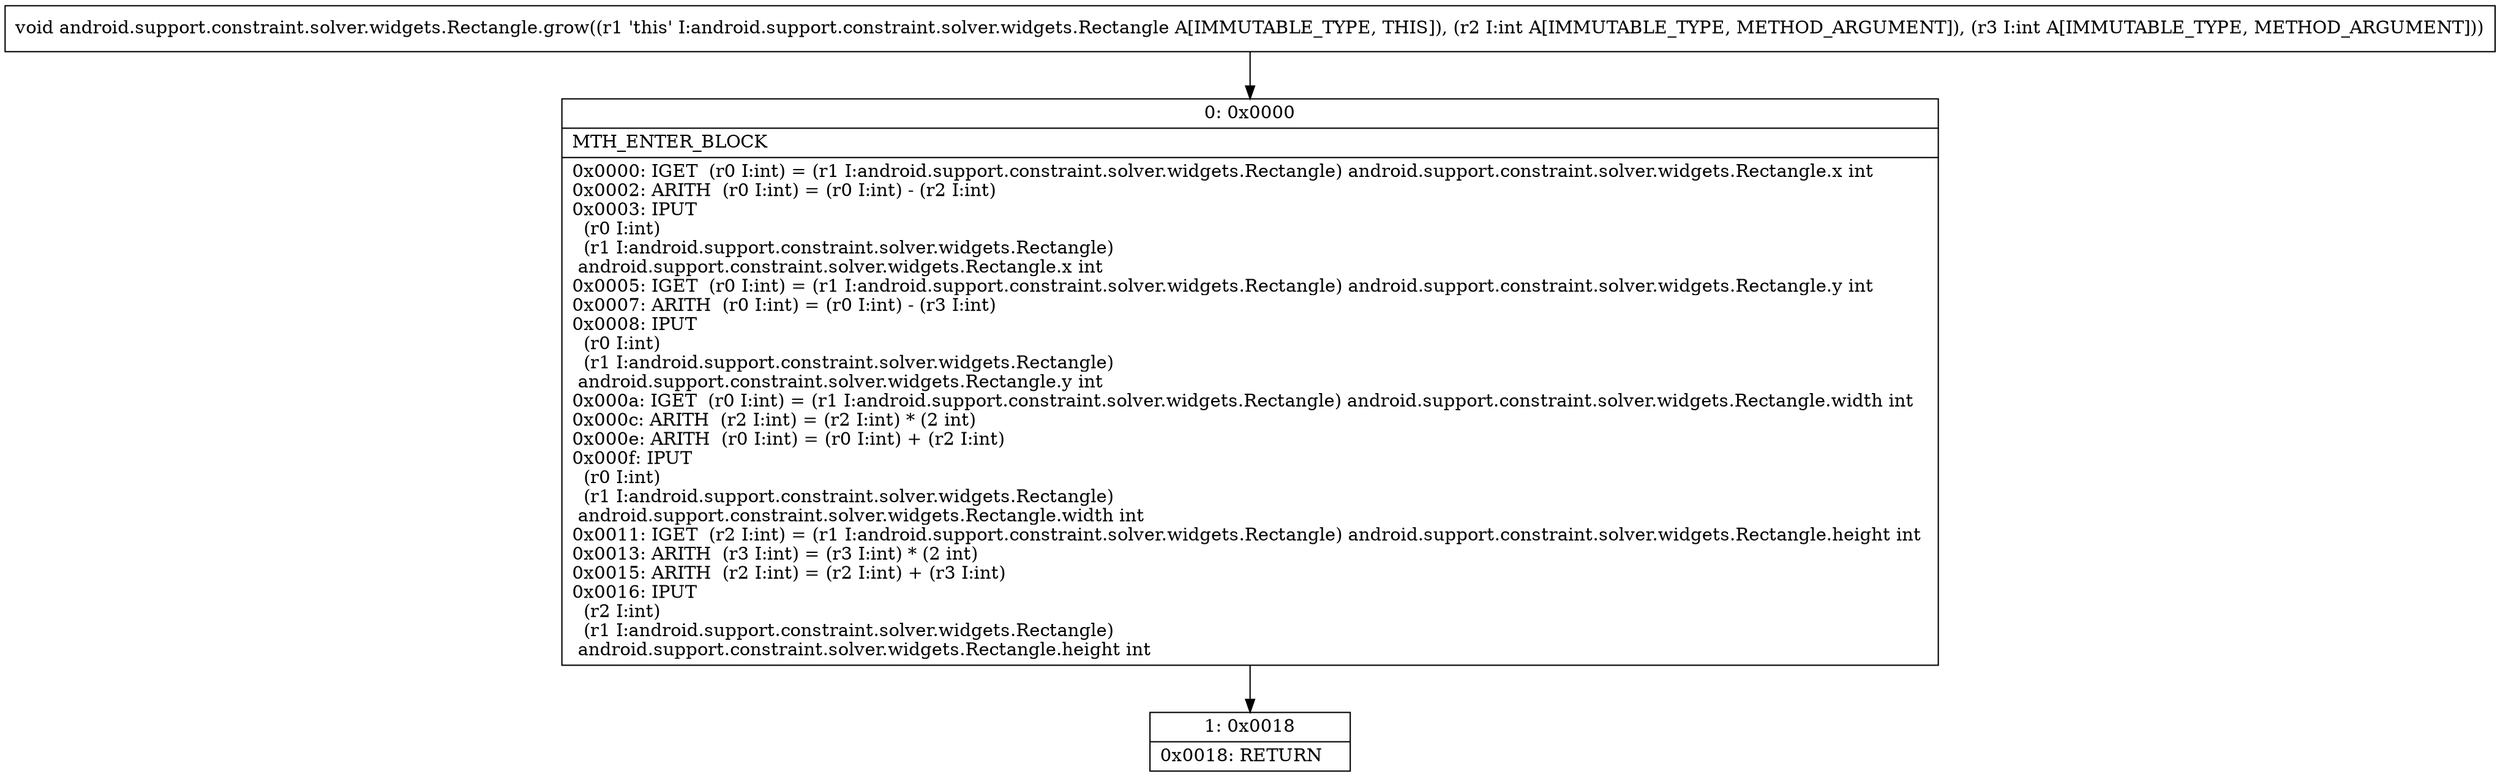 digraph "CFG forandroid.support.constraint.solver.widgets.Rectangle.grow(II)V" {
Node_0 [shape=record,label="{0\:\ 0x0000|MTH_ENTER_BLOCK\l|0x0000: IGET  (r0 I:int) = (r1 I:android.support.constraint.solver.widgets.Rectangle) android.support.constraint.solver.widgets.Rectangle.x int \l0x0002: ARITH  (r0 I:int) = (r0 I:int) \- (r2 I:int) \l0x0003: IPUT  \l  (r0 I:int)\l  (r1 I:android.support.constraint.solver.widgets.Rectangle)\l android.support.constraint.solver.widgets.Rectangle.x int \l0x0005: IGET  (r0 I:int) = (r1 I:android.support.constraint.solver.widgets.Rectangle) android.support.constraint.solver.widgets.Rectangle.y int \l0x0007: ARITH  (r0 I:int) = (r0 I:int) \- (r3 I:int) \l0x0008: IPUT  \l  (r0 I:int)\l  (r1 I:android.support.constraint.solver.widgets.Rectangle)\l android.support.constraint.solver.widgets.Rectangle.y int \l0x000a: IGET  (r0 I:int) = (r1 I:android.support.constraint.solver.widgets.Rectangle) android.support.constraint.solver.widgets.Rectangle.width int \l0x000c: ARITH  (r2 I:int) = (r2 I:int) * (2 int) \l0x000e: ARITH  (r0 I:int) = (r0 I:int) + (r2 I:int) \l0x000f: IPUT  \l  (r0 I:int)\l  (r1 I:android.support.constraint.solver.widgets.Rectangle)\l android.support.constraint.solver.widgets.Rectangle.width int \l0x0011: IGET  (r2 I:int) = (r1 I:android.support.constraint.solver.widgets.Rectangle) android.support.constraint.solver.widgets.Rectangle.height int \l0x0013: ARITH  (r3 I:int) = (r3 I:int) * (2 int) \l0x0015: ARITH  (r2 I:int) = (r2 I:int) + (r3 I:int) \l0x0016: IPUT  \l  (r2 I:int)\l  (r1 I:android.support.constraint.solver.widgets.Rectangle)\l android.support.constraint.solver.widgets.Rectangle.height int \l}"];
Node_1 [shape=record,label="{1\:\ 0x0018|0x0018: RETURN   \l}"];
MethodNode[shape=record,label="{void android.support.constraint.solver.widgets.Rectangle.grow((r1 'this' I:android.support.constraint.solver.widgets.Rectangle A[IMMUTABLE_TYPE, THIS]), (r2 I:int A[IMMUTABLE_TYPE, METHOD_ARGUMENT]), (r3 I:int A[IMMUTABLE_TYPE, METHOD_ARGUMENT])) }"];
MethodNode -> Node_0;
Node_0 -> Node_1;
}

